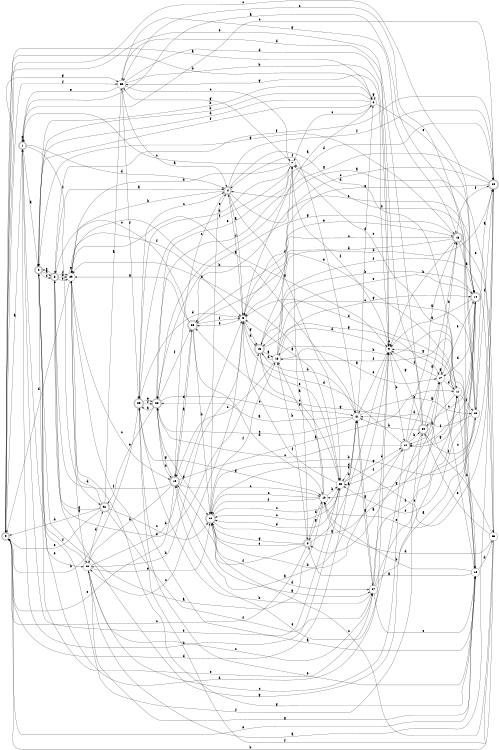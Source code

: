 digraph n28_8 {
__start0 [label="" shape="none"];

rankdir=LR;
size="8,5";

s0 [style="rounded,filled", color="black", fillcolor="white" shape="doublecircle", label="0"];
s1 [style="rounded,filled", color="black", fillcolor="white" shape="doublecircle", label="1"];
s2 [style="rounded,filled", color="black", fillcolor="white" shape="doublecircle", label="2"];
s3 [style="rounded,filled", color="black", fillcolor="white" shape="doublecircle", label="3"];
s4 [style="rounded,filled", color="black", fillcolor="white" shape="doublecircle", label="4"];
s5 [style="filled", color="black", fillcolor="white" shape="circle", label="5"];
s6 [style="filled", color="black", fillcolor="white" shape="circle", label="6"];
s7 [style="filled", color="black", fillcolor="white" shape="circle", label="7"];
s8 [style="rounded,filled", color="black", fillcolor="white" shape="doublecircle", label="8"];
s9 [style="filled", color="black", fillcolor="white" shape="circle", label="9"];
s10 [style="rounded,filled", color="black", fillcolor="white" shape="doublecircle", label="10"];
s11 [style="filled", color="black", fillcolor="white" shape="circle", label="11"];
s12 [style="rounded,filled", color="black", fillcolor="white" shape="doublecircle", label="12"];
s13 [style="rounded,filled", color="black", fillcolor="white" shape="doublecircle", label="13"];
s14 [style="rounded,filled", color="black", fillcolor="white" shape="doublecircle", label="14"];
s15 [style="rounded,filled", color="black", fillcolor="white" shape="doublecircle", label="15"];
s16 [style="filled", color="black", fillcolor="white" shape="circle", label="16"];
s17 [style="filled", color="black", fillcolor="white" shape="circle", label="17"];
s18 [style="filled", color="black", fillcolor="white" shape="circle", label="18"];
s19 [style="filled", color="black", fillcolor="white" shape="circle", label="19"];
s20 [style="filled", color="black", fillcolor="white" shape="circle", label="20"];
s21 [style="filled", color="black", fillcolor="white" shape="circle", label="21"];
s22 [style="rounded,filled", color="black", fillcolor="white" shape="doublecircle", label="22"];
s23 [style="rounded,filled", color="black", fillcolor="white" shape="doublecircle", label="23"];
s24 [style="rounded,filled", color="black", fillcolor="white" shape="doublecircle", label="24"];
s25 [style="filled", color="black", fillcolor="white" shape="circle", label="25"];
s26 [style="rounded,filled", color="black", fillcolor="white" shape="doublecircle", label="26"];
s27 [style="filled", color="black", fillcolor="white" shape="circle", label="27"];
s28 [style="rounded,filled", color="black", fillcolor="white" shape="doublecircle", label="28"];
s29 [style="filled", color="black", fillcolor="white" shape="circle", label="29"];
s30 [style="filled", color="black", fillcolor="white" shape="circle", label="30"];
s31 [style="rounded,filled", color="black", fillcolor="white" shape="doublecircle", label="31"];
s32 [style="filled", color="black", fillcolor="white" shape="circle", label="32"];
s33 [style="filled", color="black", fillcolor="white" shape="circle", label="33"];
s34 [style="rounded,filled", color="black", fillcolor="white" shape="doublecircle", label="34"];
s0 -> s1 [label="a"];
s0 -> s6 [label="b"];
s0 -> s14 [label="c"];
s0 -> s21 [label="d"];
s0 -> s18 [label="e"];
s0 -> s32 [label="f"];
s0 -> s32 [label="g"];
s1 -> s2 [label="a"];
s1 -> s20 [label="b"];
s1 -> s24 [label="c"];
s1 -> s4 [label="d"];
s1 -> s30 [label="e"];
s1 -> s31 [label="f"];
s1 -> s1 [label="g"];
s2 -> s3 [label="a"];
s2 -> s6 [label="b"];
s2 -> s3 [label="c"];
s2 -> s9 [label="d"];
s2 -> s27 [label="e"];
s2 -> s34 [label="f"];
s2 -> s13 [label="g"];
s3 -> s4 [label="a"];
s3 -> s29 [label="b"];
s3 -> s2 [label="c"];
s3 -> s15 [label="d"];
s3 -> s29 [label="e"];
s3 -> s29 [label="f"];
s3 -> s11 [label="g"];
s4 -> s5 [label="a"];
s4 -> s29 [label="b"];
s4 -> s10 [label="c"];
s4 -> s11 [label="d"];
s4 -> s14 [label="e"];
s4 -> s24 [label="f"];
s4 -> s20 [label="g"];
s5 -> s6 [label="a"];
s5 -> s30 [label="b"];
s5 -> s30 [label="c"];
s5 -> s15 [label="d"];
s5 -> s28 [label="e"];
s5 -> s4 [label="f"];
s5 -> s15 [label="g"];
s6 -> s0 [label="a"];
s6 -> s2 [label="b"];
s6 -> s7 [label="c"];
s6 -> s2 [label="d"];
s6 -> s14 [label="e"];
s6 -> s2 [label="f"];
s6 -> s6 [label="g"];
s7 -> s8 [label="a"];
s7 -> s29 [label="b"];
s7 -> s1 [label="c"];
s7 -> s23 [label="d"];
s7 -> s22 [label="e"];
s7 -> s23 [label="f"];
s7 -> s32 [label="g"];
s8 -> s9 [label="a"];
s8 -> s16 [label="b"];
s8 -> s0 [label="c"];
s8 -> s19 [label="d"];
s8 -> s26 [label="e"];
s8 -> s10 [label="f"];
s8 -> s26 [label="g"];
s9 -> s10 [label="a"];
s9 -> s12 [label="b"];
s9 -> s9 [label="c"];
s9 -> s16 [label="d"];
s9 -> s21 [label="e"];
s9 -> s7 [label="f"];
s9 -> s32 [label="g"];
s10 -> s11 [label="a"];
s10 -> s30 [label="b"];
s10 -> s19 [label="c"];
s10 -> s28 [label="d"];
s10 -> s0 [label="e"];
s10 -> s3 [label="f"];
s10 -> s22 [label="g"];
s11 -> s12 [label="a"];
s11 -> s18 [label="b"];
s11 -> s7 [label="c"];
s11 -> s5 [label="d"];
s11 -> s28 [label="e"];
s11 -> s25 [label="f"];
s11 -> s9 [label="g"];
s12 -> s13 [label="a"];
s12 -> s34 [label="b"];
s12 -> s22 [label="c"];
s12 -> s5 [label="d"];
s12 -> s10 [label="e"];
s12 -> s20 [label="f"];
s12 -> s13 [label="g"];
s13 -> s14 [label="a"];
s13 -> s9 [label="b"];
s13 -> s5 [label="c"];
s13 -> s5 [label="d"];
s13 -> s33 [label="e"];
s13 -> s24 [label="f"];
s13 -> s22 [label="g"];
s14 -> s9 [label="a"];
s14 -> s15 [label="b"];
s14 -> s34 [label="c"];
s14 -> s17 [label="d"];
s14 -> s20 [label="e"];
s14 -> s12 [label="f"];
s14 -> s12 [label="g"];
s15 -> s16 [label="a"];
s15 -> s21 [label="b"];
s15 -> s20 [label="c"];
s15 -> s24 [label="d"];
s15 -> s20 [label="e"];
s15 -> s33 [label="f"];
s15 -> s17 [label="g"];
s16 -> s17 [label="a"];
s16 -> s18 [label="b"];
s16 -> s10 [label="c"];
s16 -> s15 [label="d"];
s16 -> s14 [label="e"];
s16 -> s7 [label="f"];
s16 -> s14 [label="g"];
s17 -> s8 [label="a"];
s17 -> s13 [label="b"];
s17 -> s18 [label="c"];
s17 -> s11 [label="d"];
s17 -> s14 [label="e"];
s17 -> s9 [label="f"];
s17 -> s17 [label="g"];
s18 -> s8 [label="a"];
s18 -> s19 [label="b"];
s18 -> s32 [label="c"];
s18 -> s33 [label="d"];
s18 -> s23 [label="e"];
s18 -> s16 [label="f"];
s18 -> s29 [label="g"];
s19 -> s2 [label="a"];
s19 -> s20 [label="b"];
s19 -> s26 [label="c"];
s19 -> s29 [label="d"];
s19 -> s16 [label="e"];
s19 -> s26 [label="f"];
s19 -> s8 [label="g"];
s20 -> s5 [label="a"];
s20 -> s21 [label="b"];
s20 -> s26 [label="c"];
s20 -> s26 [label="d"];
s20 -> s1 [label="e"];
s20 -> s5 [label="f"];
s20 -> s12 [label="g"];
s21 -> s22 [label="a"];
s21 -> s25 [label="b"];
s21 -> s22 [label="c"];
s21 -> s6 [label="d"];
s21 -> s20 [label="e"];
s21 -> s4 [label="f"];
s21 -> s27 [label="g"];
s22 -> s23 [label="a"];
s22 -> s10 [label="b"];
s22 -> s21 [label="c"];
s22 -> s24 [label="d"];
s22 -> s31 [label="e"];
s22 -> s28 [label="f"];
s22 -> s26 [label="g"];
s23 -> s18 [label="a"];
s23 -> s0 [label="b"];
s23 -> s4 [label="c"];
s23 -> s5 [label="d"];
s23 -> s22 [label="e"];
s23 -> s22 [label="f"];
s23 -> s19 [label="g"];
s24 -> s25 [label="a"];
s24 -> s26 [label="b"];
s24 -> s28 [label="c"];
s24 -> s26 [label="d"];
s24 -> s5 [label="e"];
s24 -> s3 [label="f"];
s24 -> s22 [label="g"];
s25 -> s1 [label="a"];
s25 -> s7 [label="b"];
s25 -> s15 [label="c"];
s25 -> s21 [label="d"];
s25 -> s19 [label="e"];
s25 -> s24 [label="f"];
s25 -> s19 [label="g"];
s26 -> s11 [label="a"];
s26 -> s12 [label="b"];
s26 -> s20 [label="c"];
s26 -> s27 [label="d"];
s26 -> s4 [label="e"];
s26 -> s16 [label="f"];
s26 -> s27 [label="g"];
s27 -> s14 [label="a"];
s27 -> s23 [label="b"];
s27 -> s11 [label="c"];
s27 -> s9 [label="d"];
s27 -> s18 [label="e"];
s27 -> s17 [label="f"];
s27 -> s21 [label="g"];
s28 -> s10 [label="a"];
s28 -> s26 [label="b"];
s28 -> s3 [label="c"];
s28 -> s19 [label="d"];
s28 -> s13 [label="e"];
s28 -> s5 [label="f"];
s28 -> s29 [label="g"];
s29 -> s9 [label="a"];
s29 -> s21 [label="b"];
s29 -> s10 [label="c"];
s29 -> s0 [label="d"];
s29 -> s29 [label="e"];
s29 -> s5 [label="f"];
s29 -> s30 [label="g"];
s30 -> s24 [label="a"];
s30 -> s5 [label="b"];
s30 -> s27 [label="c"];
s30 -> s31 [label="d"];
s30 -> s26 [label="e"];
s30 -> s2 [label="f"];
s30 -> s18 [label="g"];
s31 -> s32 [label="a"];
s31 -> s0 [label="b"];
s31 -> s26 [label="c"];
s31 -> s29 [label="d"];
s31 -> s0 [label="e"];
s31 -> s27 [label="f"];
s31 -> s3 [label="g"];
s32 -> s4 [label="a"];
s32 -> s9 [label="b"];
s32 -> s7 [label="c"];
s32 -> s9 [label="d"];
s32 -> s1 [label="e"];
s32 -> s23 [label="f"];
s32 -> s13 [label="g"];
s33 -> s4 [label="a"];
s33 -> s0 [label="b"];
s33 -> s26 [label="c"];
s33 -> s19 [label="d"];
s33 -> s34 [label="e"];
s33 -> s29 [label="f"];
s33 -> s28 [label="g"];
s34 -> s17 [label="a"];
s34 -> s21 [label="b"];
s34 -> s30 [label="c"];
s34 -> s32 [label="d"];
s34 -> s0 [label="e"];
s34 -> s25 [label="f"];
s34 -> s9 [label="g"];

}